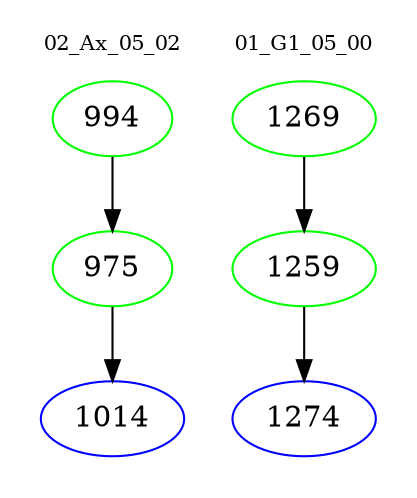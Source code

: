 digraph{
subgraph cluster_0 {
color = white
label = "02_Ax_05_02";
fontsize=10;
T0_994 [label="994", color="green"]
T0_994 -> T0_975 [color="black"]
T0_975 [label="975", color="green"]
T0_975 -> T0_1014 [color="black"]
T0_1014 [label="1014", color="blue"]
}
subgraph cluster_1 {
color = white
label = "01_G1_05_00";
fontsize=10;
T1_1269 [label="1269", color="green"]
T1_1269 -> T1_1259 [color="black"]
T1_1259 [label="1259", color="green"]
T1_1259 -> T1_1274 [color="black"]
T1_1274 [label="1274", color="blue"]
}
}

